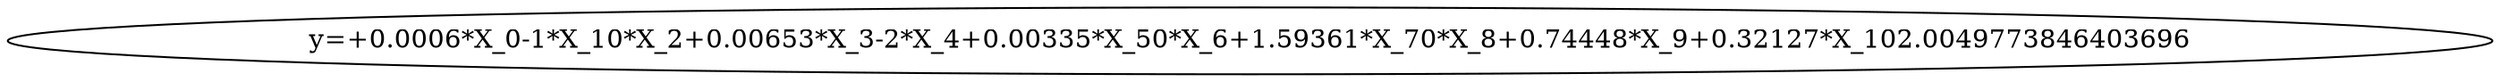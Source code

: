 // Decision Tree
digraph {
	"y=+0.0006*X_0-1*X_10*X_2+0.00653*X_3-2*X_4+0.00335*X_50*X_6+1.59361*X_70*X_8+0.74448*X_9+0.32127*X_102.0049773846403696"
}
